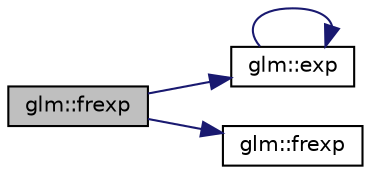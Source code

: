 digraph "glm::frexp"
{
 // LATEX_PDF_SIZE
  edge [fontname="Helvetica",fontsize="10",labelfontname="Helvetica",labelfontsize="10"];
  node [fontname="Helvetica",fontsize="10",shape=record];
  rankdir="LR";
  Node1 [label="glm::frexp",height=0.2,width=0.4,color="black", fillcolor="grey75", style="filled", fontcolor="black",tooltip=" "];
  Node1 -> Node2 [color="midnightblue",fontsize="10",style="solid",fontname="Helvetica"];
  Node2 [label="glm::exp",height=0.2,width=0.4,color="black", fillcolor="white", style="filled",URL="$group__core__func__exponential.html#ga25e54a7f44fc49ec6ac6ffc7675cf04a",tooltip=" "];
  Node2 -> Node2 [color="midnightblue",fontsize="10",style="solid",fontname="Helvetica"];
  Node1 -> Node3 [color="midnightblue",fontsize="10",style="solid",fontname="Helvetica"];
  Node3 [label="glm::frexp",height=0.2,width=0.4,color="black", fillcolor="white", style="filled",URL="$group__core__func__common.html#ga20620e83544d1a988857a3bc4ebe0e1d",tooltip=" "];
}
